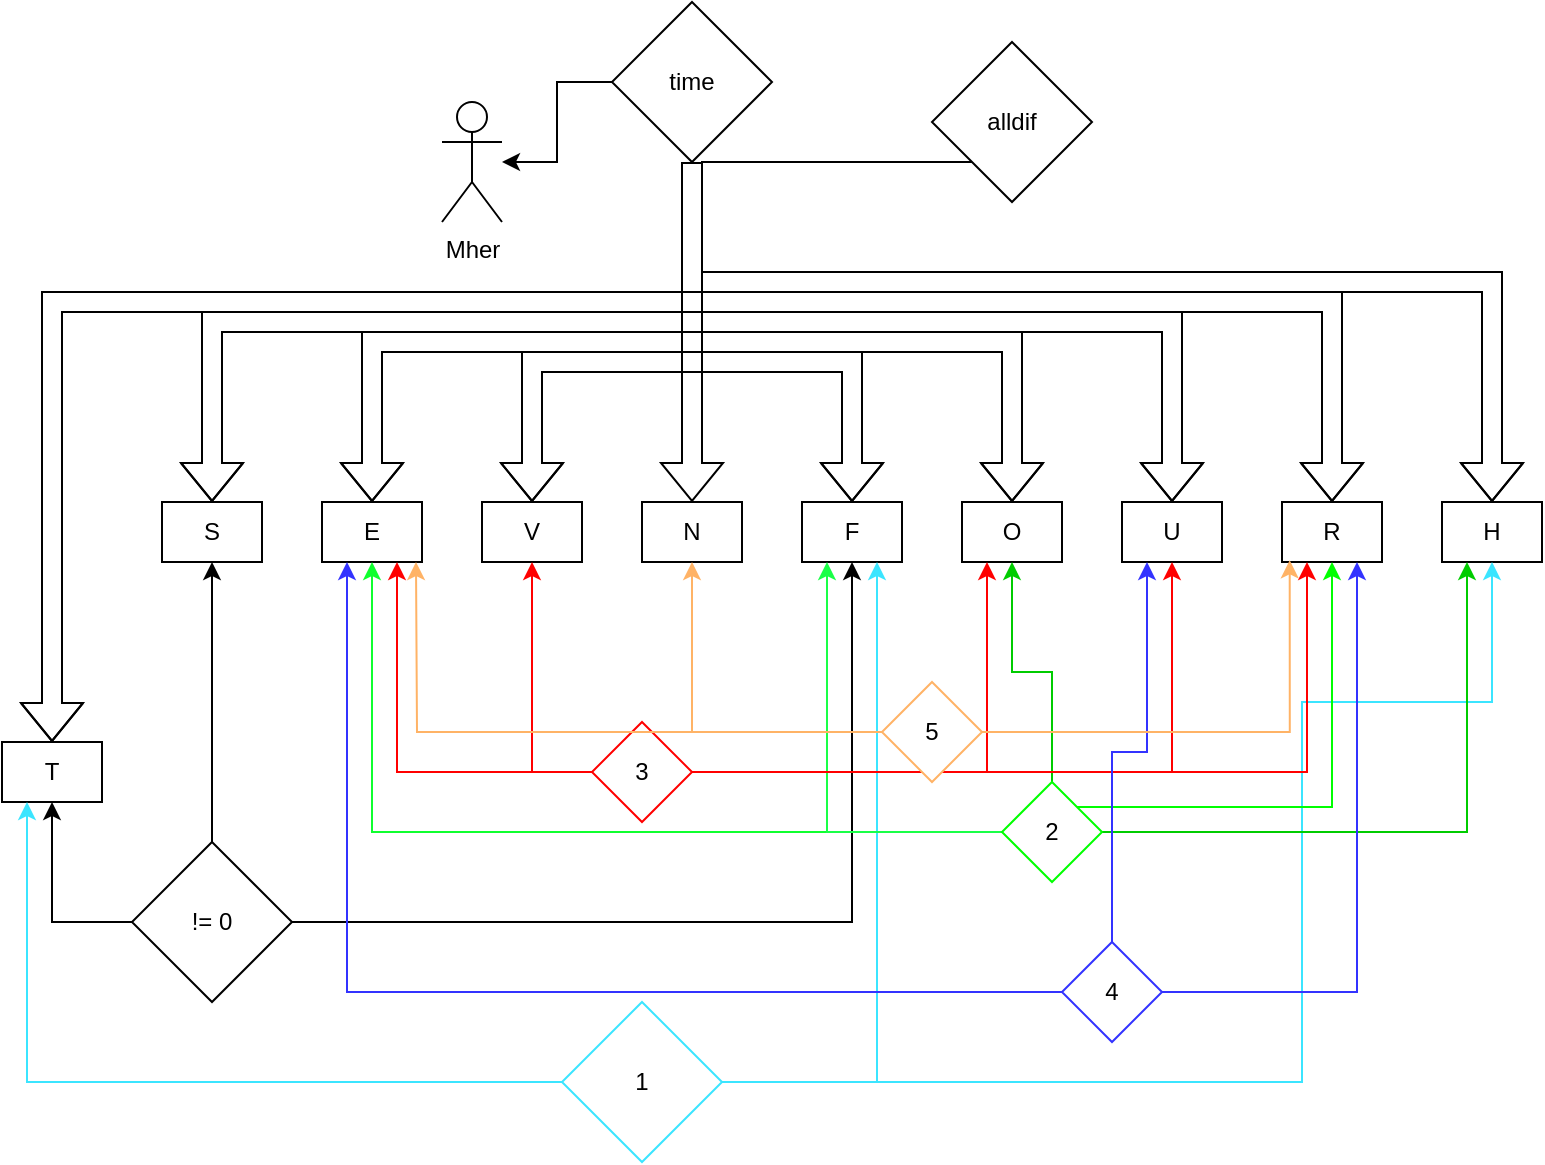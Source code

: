 <mxfile version="20.5.1"><diagram id="tr4Ag25BhAQI2ytZwwuH" name="Page-1"><mxGraphModel dx="789" dy="1554" grid="1" gridSize="10" guides="1" tooltips="1" connect="1" arrows="1" fold="1" page="1" pageScale="1" pageWidth="850" pageHeight="1100" math="0" shadow="0"><root><mxCell id="0"/><mxCell id="1" parent="0"/><mxCell id="fQ4ZWaKsSjAXM_wI5sho-1" value="S" style="rounded=0;whiteSpace=wrap;html=1;" vertex="1" parent="1"><mxGeometry x="110" y="70" width="50" height="30" as="geometry"/></mxCell><mxCell id="fQ4ZWaKsSjAXM_wI5sho-3" value="V" style="rounded=0;whiteSpace=wrap;html=1;" vertex="1" parent="1"><mxGeometry x="270" y="70" width="50" height="30" as="geometry"/></mxCell><mxCell id="fQ4ZWaKsSjAXM_wI5sho-4" value="E" style="rounded=0;whiteSpace=wrap;html=1;" vertex="1" parent="1"><mxGeometry x="190" y="70" width="50" height="30" as="geometry"/></mxCell><mxCell id="fQ4ZWaKsSjAXM_wI5sho-5" value="N" style="rounded=0;whiteSpace=wrap;html=1;" vertex="1" parent="1"><mxGeometry x="350" y="70" width="50" height="30" as="geometry"/></mxCell><mxCell id="fQ4ZWaKsSjAXM_wI5sho-6" value="F" style="rounded=0;whiteSpace=wrap;html=1;" vertex="1" parent="1"><mxGeometry x="430" y="70" width="50" height="30" as="geometry"/></mxCell><mxCell id="fQ4ZWaKsSjAXM_wI5sho-7" value="O" style="rounded=0;whiteSpace=wrap;html=1;" vertex="1" parent="1"><mxGeometry x="510" y="70" width="50" height="30" as="geometry"/></mxCell><mxCell id="fQ4ZWaKsSjAXM_wI5sho-8" value="U" style="rounded=0;whiteSpace=wrap;html=1;" vertex="1" parent="1"><mxGeometry x="590" y="70" width="50" height="30" as="geometry"/></mxCell><mxCell id="fQ4ZWaKsSjAXM_wI5sho-9" value="R" style="rounded=0;whiteSpace=wrap;html=1;" vertex="1" parent="1"><mxGeometry x="670" y="70" width="50" height="30" as="geometry"/></mxCell><mxCell id="fQ4ZWaKsSjAXM_wI5sho-10" value="H" style="rounded=0;whiteSpace=wrap;html=1;" vertex="1" parent="1"><mxGeometry x="750" y="70" width="50" height="30" as="geometry"/></mxCell><mxCell id="fQ4ZWaKsSjAXM_wI5sho-37" style="edgeStyle=orthogonalEdgeStyle;rounded=0;orthogonalLoop=1;jettySize=auto;html=1;endArrow=none;endFill=0;" edge="1" parent="1" source="fQ4ZWaKsSjAXM_wI5sho-11"><mxGeometry relative="1" as="geometry"><mxPoint x="380" y="-70" as="targetPoint"/><Array as="points"><mxPoint x="380" y="-100"/></Array></mxGeometry></mxCell><mxCell id="fQ4ZWaKsSjAXM_wI5sho-11" value="alldif" style="rhombus;whiteSpace=wrap;html=1;" vertex="1" parent="1"><mxGeometry x="495" y="-160" width="80" height="80" as="geometry"/></mxCell><mxCell id="fQ4ZWaKsSjAXM_wI5sho-25" style="edgeStyle=orthogonalEdgeStyle;rounded=0;orthogonalLoop=1;jettySize=auto;html=1;" edge="1" parent="1" source="fQ4ZWaKsSjAXM_wI5sho-13" target="fQ4ZWaKsSjAXM_wI5sho-23"><mxGeometry relative="1" as="geometry"/></mxCell><mxCell id="fQ4ZWaKsSjAXM_wI5sho-26" style="edgeStyle=orthogonalEdgeStyle;rounded=0;orthogonalLoop=1;jettySize=auto;html=1;entryX=0.5;entryY=0;entryDx=0;entryDy=0;shape=flexArrow;" edge="1" parent="1" source="fQ4ZWaKsSjAXM_wI5sho-13" target="fQ4ZWaKsSjAXM_wI5sho-1"><mxGeometry relative="1" as="geometry"><Array as="points"><mxPoint x="375" y="-20"/><mxPoint x="135" y="-20"/></Array></mxGeometry></mxCell><mxCell id="fQ4ZWaKsSjAXM_wI5sho-27" style="edgeStyle=orthogonalEdgeStyle;rounded=0;orthogonalLoop=1;jettySize=auto;html=1;shape=flexArrow;" edge="1" parent="1" source="fQ4ZWaKsSjAXM_wI5sho-13" target="fQ4ZWaKsSjAXM_wI5sho-4"><mxGeometry relative="1" as="geometry"><Array as="points"><mxPoint x="375" y="-10"/><mxPoint x="215" y="-10"/></Array></mxGeometry></mxCell><mxCell id="fQ4ZWaKsSjAXM_wI5sho-28" style="edgeStyle=orthogonalEdgeStyle;rounded=0;orthogonalLoop=1;jettySize=auto;html=1;entryX=0.5;entryY=0;entryDx=0;entryDy=0;shape=flexArrow;" edge="1" parent="1" source="fQ4ZWaKsSjAXM_wI5sho-13" target="fQ4ZWaKsSjAXM_wI5sho-3"><mxGeometry relative="1" as="geometry"><Array as="points"><mxPoint x="375"/><mxPoint x="295"/></Array></mxGeometry></mxCell><mxCell id="fQ4ZWaKsSjAXM_wI5sho-29" style="edgeStyle=orthogonalEdgeStyle;rounded=0;orthogonalLoop=1;jettySize=auto;html=1;entryX=0.5;entryY=0;entryDx=0;entryDy=0;shape=flexArrow;" edge="1" parent="1" source="fQ4ZWaKsSjAXM_wI5sho-13" target="fQ4ZWaKsSjAXM_wI5sho-5"><mxGeometry relative="1" as="geometry"/></mxCell><mxCell id="fQ4ZWaKsSjAXM_wI5sho-30" style="edgeStyle=orthogonalEdgeStyle;rounded=0;orthogonalLoop=1;jettySize=auto;html=1;shape=flexArrow;" edge="1" parent="1" source="fQ4ZWaKsSjAXM_wI5sho-13" target="fQ4ZWaKsSjAXM_wI5sho-6"><mxGeometry relative="1" as="geometry"><Array as="points"><mxPoint x="375"/><mxPoint x="455"/></Array></mxGeometry></mxCell><mxCell id="fQ4ZWaKsSjAXM_wI5sho-31" style="edgeStyle=orthogonalEdgeStyle;rounded=0;orthogonalLoop=1;jettySize=auto;html=1;entryX=0.5;entryY=0;entryDx=0;entryDy=0;shape=flexArrow;" edge="1" parent="1" source="fQ4ZWaKsSjAXM_wI5sho-13" target="fQ4ZWaKsSjAXM_wI5sho-7"><mxGeometry relative="1" as="geometry"><Array as="points"><mxPoint x="375" y="-10"/><mxPoint x="535" y="-10"/></Array></mxGeometry></mxCell><mxCell id="fQ4ZWaKsSjAXM_wI5sho-32" style="edgeStyle=orthogonalEdgeStyle;rounded=0;orthogonalLoop=1;jettySize=auto;html=1;shape=flexArrow;" edge="1" parent="1" source="fQ4ZWaKsSjAXM_wI5sho-13" target="fQ4ZWaKsSjAXM_wI5sho-8"><mxGeometry relative="1" as="geometry"><Array as="points"><mxPoint x="375" y="-20"/><mxPoint x="615" y="-20"/></Array></mxGeometry></mxCell><mxCell id="fQ4ZWaKsSjAXM_wI5sho-33" style="edgeStyle=orthogonalEdgeStyle;rounded=0;orthogonalLoop=1;jettySize=auto;html=1;entryX=0.5;entryY=0;entryDx=0;entryDy=0;shape=flexArrow;" edge="1" parent="1" source="fQ4ZWaKsSjAXM_wI5sho-13" target="fQ4ZWaKsSjAXM_wI5sho-9"><mxGeometry relative="1" as="geometry"><Array as="points"><mxPoint x="375" y="-30"/><mxPoint x="695" y="-30"/></Array></mxGeometry></mxCell><mxCell id="fQ4ZWaKsSjAXM_wI5sho-34" style="edgeStyle=orthogonalEdgeStyle;rounded=0;orthogonalLoop=1;jettySize=auto;html=1;shape=flexArrow;" edge="1" parent="1" source="fQ4ZWaKsSjAXM_wI5sho-13" target="fQ4ZWaKsSjAXM_wI5sho-10"><mxGeometry relative="1" as="geometry"><Array as="points"><mxPoint x="375" y="-40"/><mxPoint x="775" y="-40"/></Array></mxGeometry></mxCell><mxCell id="fQ4ZWaKsSjAXM_wI5sho-35" style="edgeStyle=orthogonalEdgeStyle;rounded=0;orthogonalLoop=1;jettySize=auto;html=1;entryX=0.5;entryY=0;entryDx=0;entryDy=0;shape=flexArrow;" edge="1" parent="1" source="fQ4ZWaKsSjAXM_wI5sho-13" target="fQ4ZWaKsSjAXM_wI5sho-19"><mxGeometry relative="1" as="geometry"><Array as="points"><mxPoint x="375" y="-30"/><mxPoint x="55" y="-30"/></Array></mxGeometry></mxCell><mxCell id="fQ4ZWaKsSjAXM_wI5sho-13" value="time" style="rhombus;whiteSpace=wrap;html=1;" vertex="1" parent="1"><mxGeometry x="335" y="-180" width="80" height="80" as="geometry"/></mxCell><mxCell id="fQ4ZWaKsSjAXM_wI5sho-15" style="edgeStyle=orthogonalEdgeStyle;rounded=0;orthogonalLoop=1;jettySize=auto;html=1;entryX=0.5;entryY=1;entryDx=0;entryDy=0;" edge="1" parent="1" source="fQ4ZWaKsSjAXM_wI5sho-14" target="fQ4ZWaKsSjAXM_wI5sho-1"><mxGeometry relative="1" as="geometry"/></mxCell><mxCell id="fQ4ZWaKsSjAXM_wI5sho-16" style="edgeStyle=orthogonalEdgeStyle;rounded=0;orthogonalLoop=1;jettySize=auto;html=1;entryX=0.5;entryY=1;entryDx=0;entryDy=0;" edge="1" parent="1" source="fQ4ZWaKsSjAXM_wI5sho-14" target="fQ4ZWaKsSjAXM_wI5sho-6"><mxGeometry relative="1" as="geometry"/></mxCell><mxCell id="fQ4ZWaKsSjAXM_wI5sho-20" style="edgeStyle=orthogonalEdgeStyle;rounded=0;orthogonalLoop=1;jettySize=auto;html=1;entryX=0.5;entryY=1;entryDx=0;entryDy=0;" edge="1" parent="1" source="fQ4ZWaKsSjAXM_wI5sho-14" target="fQ4ZWaKsSjAXM_wI5sho-19"><mxGeometry relative="1" as="geometry"/></mxCell><mxCell id="fQ4ZWaKsSjAXM_wI5sho-14" value="!=&amp;nbsp;0" style="rhombus;whiteSpace=wrap;html=1;" vertex="1" parent="1"><mxGeometry x="95" y="240" width="80" height="80" as="geometry"/></mxCell><mxCell id="fQ4ZWaKsSjAXM_wI5sho-19" value="T" style="rounded=0;whiteSpace=wrap;html=1;" vertex="1" parent="1"><mxGeometry x="30" y="190" width="50" height="30" as="geometry"/></mxCell><mxCell id="fQ4ZWaKsSjAXM_wI5sho-22" style="edgeStyle=orthogonalEdgeStyle;rounded=0;orthogonalLoop=1;jettySize=auto;html=1;entryX=0.5;entryY=1;entryDx=0;entryDy=0;strokeColor=#3BE5FF;" edge="1" parent="1" target="fQ4ZWaKsSjAXM_wI5sho-10"><mxGeometry relative="1" as="geometry"><mxPoint x="390" y="360" as="sourcePoint"/><Array as="points"><mxPoint x="680" y="360"/><mxPoint x="680" y="170"/><mxPoint x="775" y="170"/></Array></mxGeometry></mxCell><mxCell id="fQ4ZWaKsSjAXM_wI5sho-40" style="edgeStyle=orthogonalEdgeStyle;rounded=0;orthogonalLoop=1;jettySize=auto;html=1;entryX=0.25;entryY=1;entryDx=0;entryDy=0;endArrow=classic;endFill=1;strokeColor=#3BE5FF;" edge="1" parent="1" source="fQ4ZWaKsSjAXM_wI5sho-21" target="fQ4ZWaKsSjAXM_wI5sho-19"><mxGeometry relative="1" as="geometry"/></mxCell><mxCell id="fQ4ZWaKsSjAXM_wI5sho-41" style="edgeStyle=orthogonalEdgeStyle;rounded=0;orthogonalLoop=1;jettySize=auto;html=1;entryX=0.75;entryY=1;entryDx=0;entryDy=0;endArrow=classic;endFill=1;strokeColor=#3BE5FF;" edge="1" parent="1" source="fQ4ZWaKsSjAXM_wI5sho-21" target="fQ4ZWaKsSjAXM_wI5sho-6"><mxGeometry relative="1" as="geometry"/></mxCell><mxCell id="fQ4ZWaKsSjAXM_wI5sho-21" value="1" style="rhombus;whiteSpace=wrap;html=1;strokeColor=#3BE5FF;" vertex="1" parent="1"><mxGeometry x="310" y="320" width="80" height="80" as="geometry"/></mxCell><mxCell id="fQ4ZWaKsSjAXM_wI5sho-23" value="Mher" style="shape=umlActor;verticalLabelPosition=bottom;verticalAlign=top;html=1;outlineConnect=0;" vertex="1" parent="1"><mxGeometry x="250" y="-130" width="30" height="60" as="geometry"/></mxCell><mxCell id="fQ4ZWaKsSjAXM_wI5sho-43" style="edgeStyle=orthogonalEdgeStyle;rounded=0;orthogonalLoop=1;jettySize=auto;html=1;entryX=0.25;entryY=1;entryDx=0;entryDy=0;endArrow=classic;endFill=1;strokeColor=#00CC00;" edge="1" parent="1" source="fQ4ZWaKsSjAXM_wI5sho-42" target="fQ4ZWaKsSjAXM_wI5sho-10"><mxGeometry relative="1" as="geometry"/></mxCell><mxCell id="fQ4ZWaKsSjAXM_wI5sho-44" style="edgeStyle=orthogonalEdgeStyle;rounded=0;orthogonalLoop=1;jettySize=auto;html=1;exitX=1;exitY=0;exitDx=0;exitDy=0;entryX=0.5;entryY=1;entryDx=0;entryDy=0;endArrow=classic;endFill=1;strokeColor=#00FF00;" edge="1" parent="1" source="fQ4ZWaKsSjAXM_wI5sho-42" target="fQ4ZWaKsSjAXM_wI5sho-9"><mxGeometry relative="1" as="geometry"/></mxCell><mxCell id="fQ4ZWaKsSjAXM_wI5sho-45" style="edgeStyle=orthogonalEdgeStyle;rounded=0;orthogonalLoop=1;jettySize=auto;html=1;entryX=0.5;entryY=1;entryDx=0;entryDy=0;endArrow=classic;endFill=1;strokeColor=#00CC00;" edge="1" parent="1" source="fQ4ZWaKsSjAXM_wI5sho-42" target="fQ4ZWaKsSjAXM_wI5sho-7"><mxGeometry relative="1" as="geometry"/></mxCell><mxCell id="fQ4ZWaKsSjAXM_wI5sho-46" style="edgeStyle=orthogonalEdgeStyle;rounded=0;orthogonalLoop=1;jettySize=auto;html=1;entryX=0.5;entryY=1;entryDx=0;entryDy=0;endArrow=classic;endFill=1;strokeColor=#0FFF2F;" edge="1" parent="1" source="fQ4ZWaKsSjAXM_wI5sho-42" target="fQ4ZWaKsSjAXM_wI5sho-4"><mxGeometry relative="1" as="geometry"/></mxCell><mxCell id="fQ4ZWaKsSjAXM_wI5sho-47" style="edgeStyle=orthogonalEdgeStyle;rounded=0;orthogonalLoop=1;jettySize=auto;html=1;entryX=0.25;entryY=1;entryDx=0;entryDy=0;endArrow=classic;endFill=1;strokeColor=#19FF47;" edge="1" parent="1" source="fQ4ZWaKsSjAXM_wI5sho-42" target="fQ4ZWaKsSjAXM_wI5sho-6"><mxGeometry relative="1" as="geometry"/></mxCell><mxCell id="fQ4ZWaKsSjAXM_wI5sho-42" value="2" style="rhombus;whiteSpace=wrap;html=1;strokeColor=#00FF00;" vertex="1" parent="1"><mxGeometry x="530" y="210" width="50" height="50" as="geometry"/></mxCell><mxCell id="fQ4ZWaKsSjAXM_wI5sho-49" style="edgeStyle=orthogonalEdgeStyle;rounded=0;orthogonalLoop=1;jettySize=auto;html=1;entryX=0.25;entryY=1;entryDx=0;entryDy=0;endArrow=classic;endFill=1;strokeColor=#FF0000;" edge="1" parent="1" source="fQ4ZWaKsSjAXM_wI5sho-48" target="fQ4ZWaKsSjAXM_wI5sho-7"><mxGeometry relative="1" as="geometry"/></mxCell><mxCell id="fQ4ZWaKsSjAXM_wI5sho-50" style="edgeStyle=orthogonalEdgeStyle;rounded=0;orthogonalLoop=1;jettySize=auto;html=1;entryX=0.5;entryY=1;entryDx=0;entryDy=0;strokeColor=#FF0000;endArrow=classic;endFill=1;" edge="1" parent="1" source="fQ4ZWaKsSjAXM_wI5sho-48" target="fQ4ZWaKsSjAXM_wI5sho-3"><mxGeometry relative="1" as="geometry"/></mxCell><mxCell id="fQ4ZWaKsSjAXM_wI5sho-51" style="edgeStyle=orthogonalEdgeStyle;rounded=0;orthogonalLoop=1;jettySize=auto;html=1;entryX=0.75;entryY=1;entryDx=0;entryDy=0;strokeColor=#FF0000;endArrow=classic;endFill=1;" edge="1" parent="1" source="fQ4ZWaKsSjAXM_wI5sho-48" target="fQ4ZWaKsSjAXM_wI5sho-4"><mxGeometry relative="1" as="geometry"/></mxCell><mxCell id="fQ4ZWaKsSjAXM_wI5sho-52" style="edgeStyle=orthogonalEdgeStyle;rounded=0;orthogonalLoop=1;jettySize=auto;html=1;entryX=0.25;entryY=1;entryDx=0;entryDy=0;strokeColor=#FF0000;endArrow=classic;endFill=1;" edge="1" parent="1" source="fQ4ZWaKsSjAXM_wI5sho-48" target="fQ4ZWaKsSjAXM_wI5sho-9"><mxGeometry relative="1" as="geometry"/></mxCell><mxCell id="fQ4ZWaKsSjAXM_wI5sho-53" style="edgeStyle=orthogonalEdgeStyle;rounded=0;orthogonalLoop=1;jettySize=auto;html=1;entryX=0.5;entryY=1;entryDx=0;entryDy=0;strokeColor=#FF0000;endArrow=classic;endFill=1;" edge="1" parent="1" source="fQ4ZWaKsSjAXM_wI5sho-48" target="fQ4ZWaKsSjAXM_wI5sho-8"><mxGeometry relative="1" as="geometry"/></mxCell><mxCell id="fQ4ZWaKsSjAXM_wI5sho-48" value="3" style="rhombus;whiteSpace=wrap;html=1;strokeColor=#FF0000;" vertex="1" parent="1"><mxGeometry x="325" y="180" width="50" height="50" as="geometry"/></mxCell><mxCell id="fQ4ZWaKsSjAXM_wI5sho-55" style="edgeStyle=orthogonalEdgeStyle;rounded=0;orthogonalLoop=1;jettySize=auto;html=1;entryX=0.25;entryY=1;entryDx=0;entryDy=0;strokeColor=#3333FF;endArrow=classic;endFill=1;" edge="1" parent="1" source="fQ4ZWaKsSjAXM_wI5sho-54" target="fQ4ZWaKsSjAXM_wI5sho-4"><mxGeometry relative="1" as="geometry"/></mxCell><mxCell id="fQ4ZWaKsSjAXM_wI5sho-56" style="edgeStyle=orthogonalEdgeStyle;rounded=0;orthogonalLoop=1;jettySize=auto;html=1;entryX=0.25;entryY=1;entryDx=0;entryDy=0;strokeColor=#3333FF;endArrow=classic;endFill=1;" edge="1" parent="1" source="fQ4ZWaKsSjAXM_wI5sho-54" target="fQ4ZWaKsSjAXM_wI5sho-8"><mxGeometry relative="1" as="geometry"/></mxCell><mxCell id="fQ4ZWaKsSjAXM_wI5sho-57" style="edgeStyle=orthogonalEdgeStyle;rounded=0;orthogonalLoop=1;jettySize=auto;html=1;entryX=0.75;entryY=1;entryDx=0;entryDy=0;strokeColor=#3333FF;endArrow=classic;endFill=1;" edge="1" parent="1" source="fQ4ZWaKsSjAXM_wI5sho-54" target="fQ4ZWaKsSjAXM_wI5sho-9"><mxGeometry relative="1" as="geometry"/></mxCell><mxCell id="fQ4ZWaKsSjAXM_wI5sho-54" value="4" style="rhombus;whiteSpace=wrap;html=1;strokeColor=#3333FF;" vertex="1" parent="1"><mxGeometry x="560" y="290" width="50" height="50" as="geometry"/></mxCell><mxCell id="fQ4ZWaKsSjAXM_wI5sho-59" style="edgeStyle=orthogonalEdgeStyle;rounded=0;orthogonalLoop=1;jettySize=auto;html=1;entryX=0.5;entryY=1;entryDx=0;entryDy=0;strokeColor=#FFB366;endArrow=classic;endFill=1;" edge="1" parent="1" source="fQ4ZWaKsSjAXM_wI5sho-58" target="fQ4ZWaKsSjAXM_wI5sho-5"><mxGeometry relative="1" as="geometry"/></mxCell><mxCell id="fQ4ZWaKsSjAXM_wI5sho-60" style="edgeStyle=orthogonalEdgeStyle;rounded=0;orthogonalLoop=1;jettySize=auto;html=1;entryX=0.077;entryY=0.971;entryDx=0;entryDy=0;entryPerimeter=0;strokeColor=#FFB366;endArrow=classic;endFill=1;" edge="1" parent="1" source="fQ4ZWaKsSjAXM_wI5sho-58" target="fQ4ZWaKsSjAXM_wI5sho-9"><mxGeometry relative="1" as="geometry"/></mxCell><mxCell id="fQ4ZWaKsSjAXM_wI5sho-61" style="edgeStyle=orthogonalEdgeStyle;rounded=0;orthogonalLoop=1;jettySize=auto;html=1;strokeColor=#FFB366;endArrow=classic;endFill=1;" edge="1" parent="1" source="fQ4ZWaKsSjAXM_wI5sho-58"><mxGeometry relative="1" as="geometry"><mxPoint x="237" y="100" as="targetPoint"/></mxGeometry></mxCell><mxCell id="fQ4ZWaKsSjAXM_wI5sho-58" value="5" style="rhombus;whiteSpace=wrap;html=1;strokeColor=#FFB366;" vertex="1" parent="1"><mxGeometry x="470" y="160" width="50" height="50" as="geometry"/></mxCell></root></mxGraphModel></diagram></mxfile>